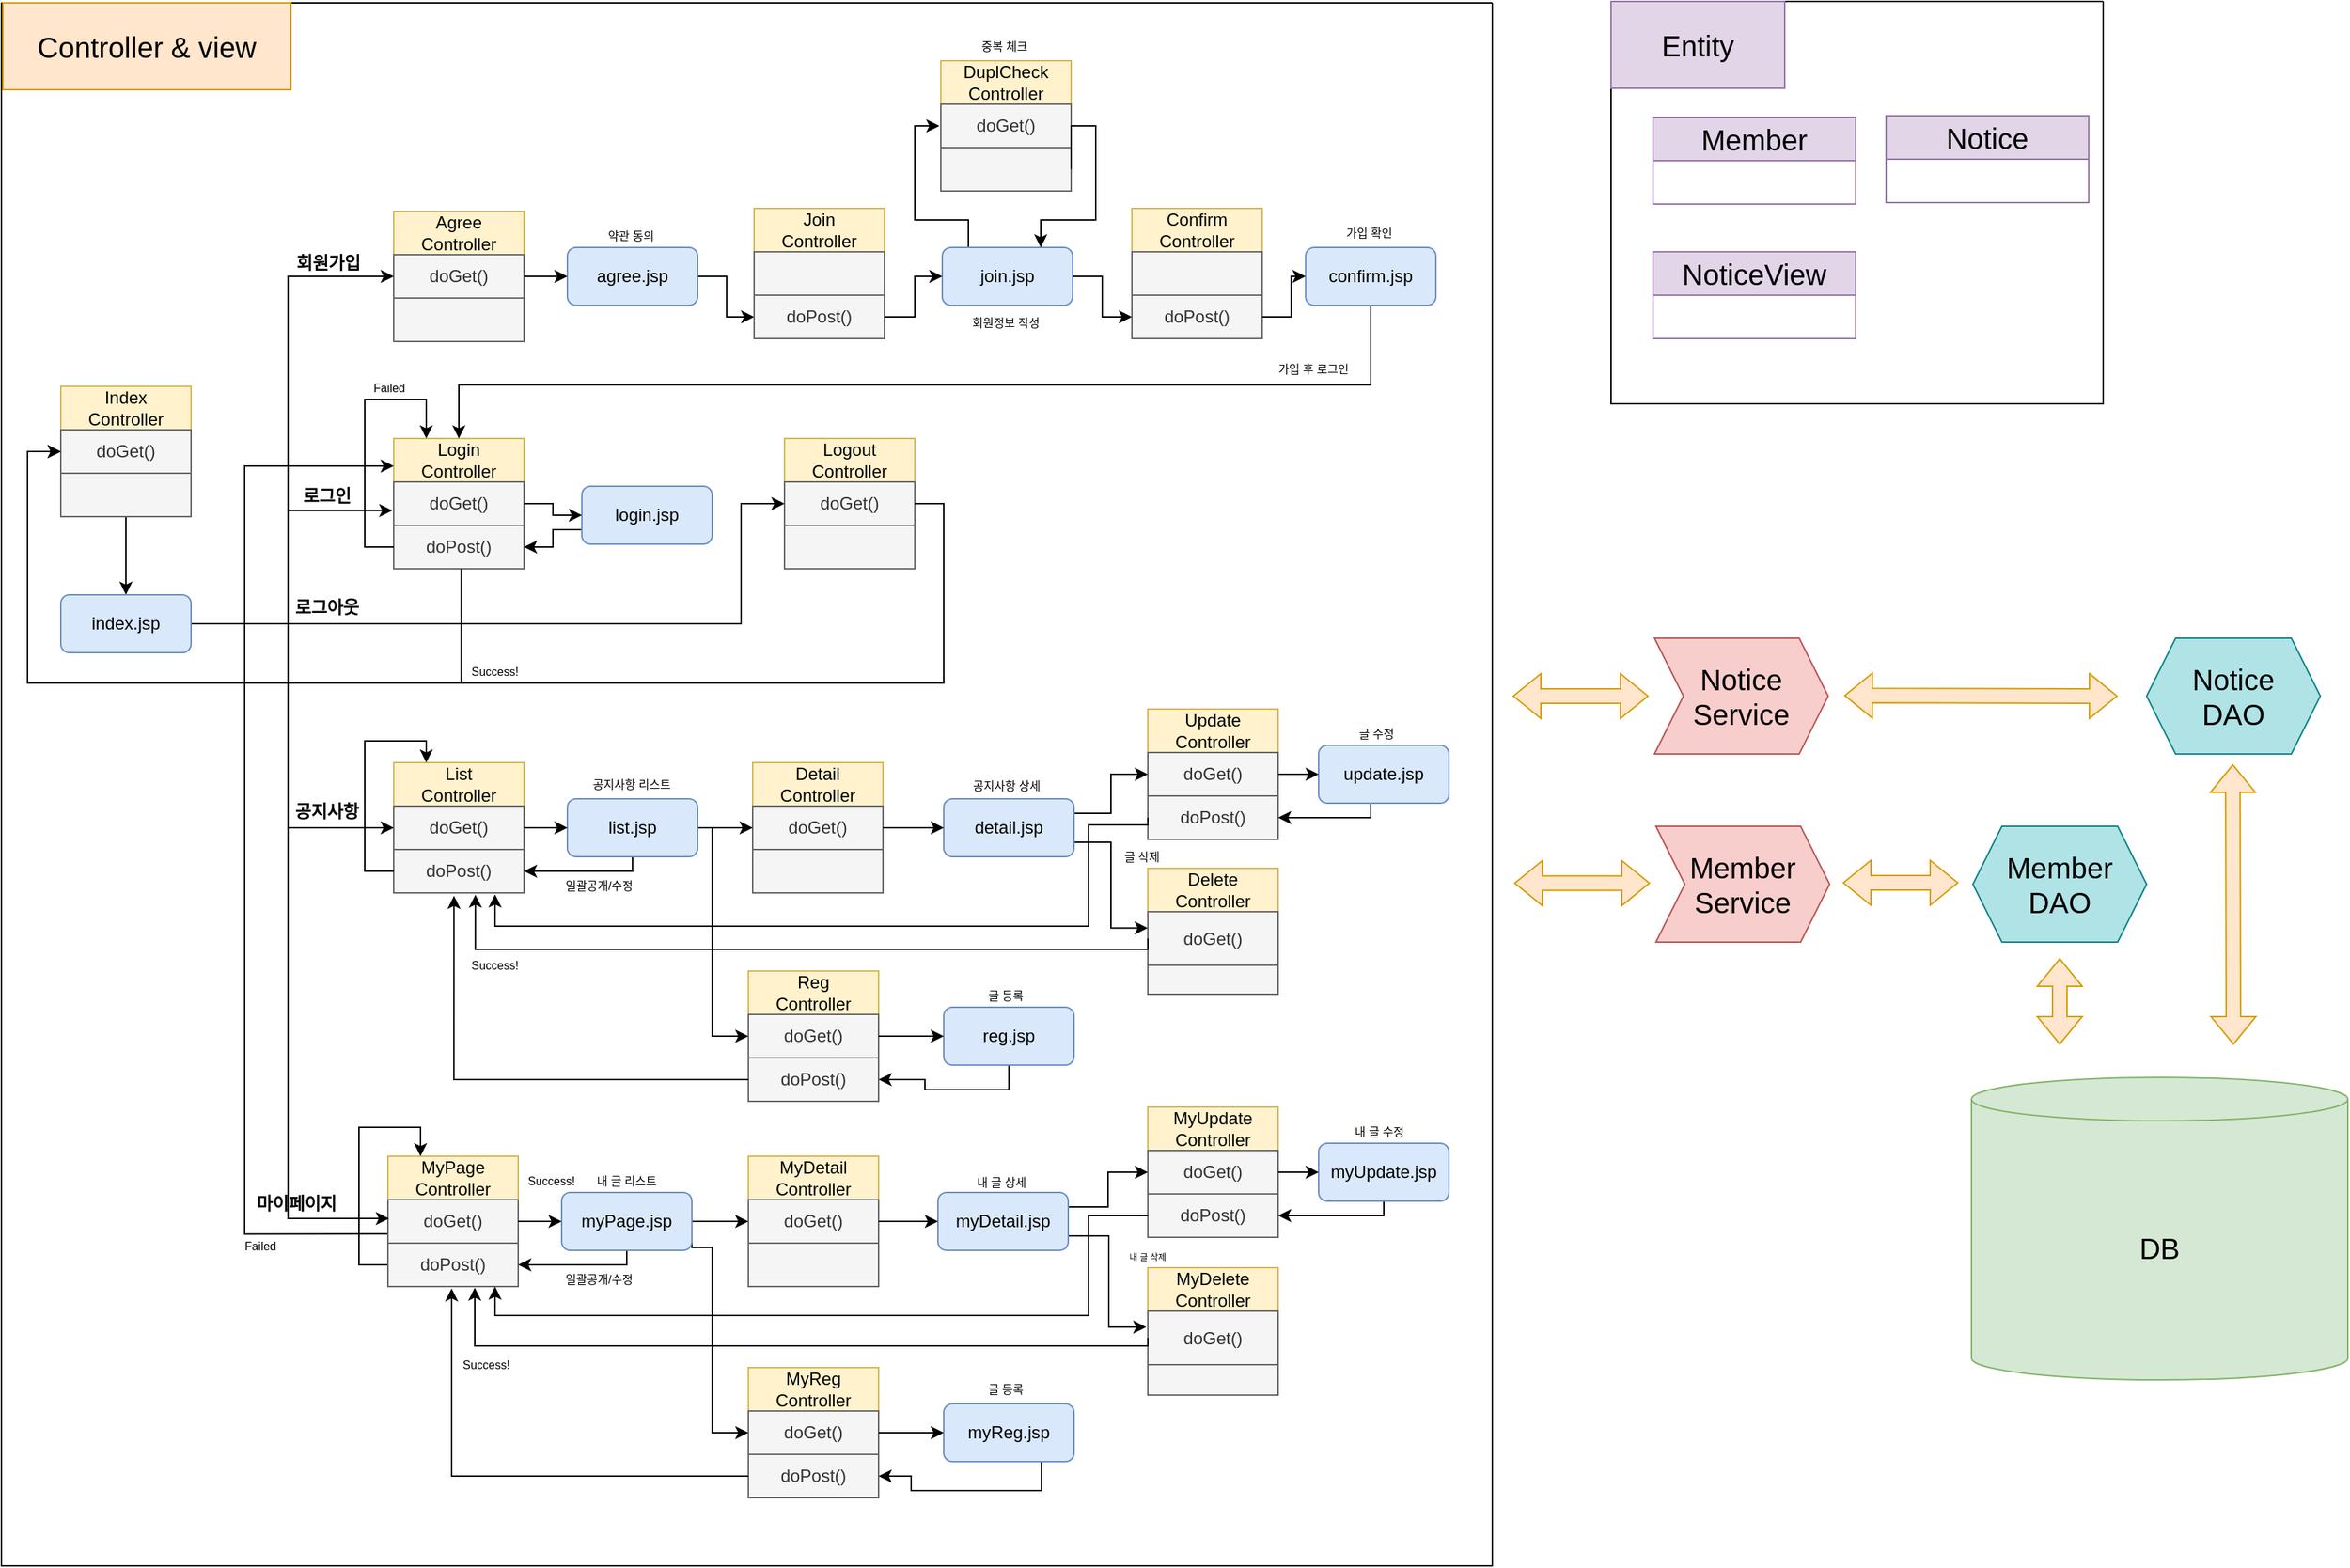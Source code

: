 <mxfile version="20.7.4" type="device"><diagram id="1aEOcYfOEnmroDNAkjgp" name="페이지-1"><mxGraphModel dx="1820" dy="966" grid="1" gridSize="10" guides="1" tooltips="1" connect="1" arrows="1" fold="1" page="1" pageScale="1" pageWidth="827" pageHeight="1169" math="0" shadow="0"><root><mxCell id="0"/><mxCell id="1" parent="0"/><mxCell id="ftBvgzYDJUqdo7RUFvXX-108" style="edgeStyle=orthogonalEdgeStyle;rounded=0;orthogonalLoop=1;jettySize=auto;html=1;exitX=1;exitY=0.5;exitDx=0;exitDy=0;entryX=0;entryY=0.5;entryDx=0;entryDy=0;" parent="1" source="ftBvgzYDJUqdo7RUFvXX-2" target="ftBvgzYDJUqdo7RUFvXX-34" edge="1"><mxGeometry relative="1" as="geometry"/></mxCell><mxCell id="ftBvgzYDJUqdo7RUFvXX-2" value="agree.jsp" style="rounded=1;whiteSpace=wrap;html=1;fillColor=#dae8fc;strokeColor=#6c8ebf;" parent="1" vertex="1"><mxGeometry x="409" y="209" width="90" height="40" as="geometry"/></mxCell><mxCell id="ftBvgzYDJUqdo7RUFvXX-3" value="List&lt;br&gt;Controller" style="swimlane;fontStyle=0;childLayout=stackLayout;horizontal=1;startSize=30;horizontalStack=0;resizeParent=1;resizeParentMax=0;resizeLast=0;collapsible=1;marginBottom=0;whiteSpace=wrap;html=1;fillColor=#fff2cc;strokeColor=#d6b656;" parent="1" vertex="1"><mxGeometry x="289" y="565" width="90" height="90" as="geometry"/></mxCell><mxCell id="ftBvgzYDJUqdo7RUFvXX-4" value="&lt;div style=&quot;&quot;&gt;&lt;span style=&quot;background-color: initial;&quot;&gt;doGet()&lt;/span&gt;&lt;/div&gt;" style="text;strokeColor=#666666;fillColor=#f5f5f5;align=center;verticalAlign=middle;spacingLeft=4;spacingRight=4;overflow=hidden;points=[[0,0.5],[1,0.5]];portConstraint=eastwest;rotatable=0;whiteSpace=wrap;html=1;fontColor=#333333;" parent="ftBvgzYDJUqdo7RUFvXX-3" vertex="1"><mxGeometry y="30" width="90" height="30" as="geometry"/></mxCell><mxCell id="ftBvgzYDJUqdo7RUFvXX-5" value="doPost()" style="text;strokeColor=#666666;fillColor=#f5f5f5;align=center;verticalAlign=middle;spacingLeft=4;spacingRight=4;overflow=hidden;points=[[0,0.5],[1,0.5]];portConstraint=eastwest;rotatable=0;whiteSpace=wrap;html=1;fontColor=#333333;" parent="ftBvgzYDJUqdo7RUFvXX-3" vertex="1"><mxGeometry y="60" width="90" height="30" as="geometry"/></mxCell><mxCell id="ftBvgzYDJUqdo7RUFvXX-126" style="edgeStyle=orthogonalEdgeStyle;rounded=0;orthogonalLoop=1;jettySize=auto;html=1;exitX=0;exitY=0.5;exitDx=0;exitDy=0;entryX=0.25;entryY=0;entryDx=0;entryDy=0;" parent="ftBvgzYDJUqdo7RUFvXX-3" source="ftBvgzYDJUqdo7RUFvXX-5" target="ftBvgzYDJUqdo7RUFvXX-3" edge="1"><mxGeometry x="0.052" y="-20" relative="1" as="geometry"><mxPoint x="-22.55" y="40" as="sourcePoint"/><mxPoint x="-0.05" y="-5" as="targetPoint"/><Array as="points"><mxPoint x="-20" y="75"/><mxPoint x="-20" y="-15"/><mxPoint x="23" y="-15"/></Array><mxPoint as="offset"/></mxGeometry></mxCell><mxCell id="ftBvgzYDJUqdo7RUFvXX-29" value="Agree&lt;br&gt;Controller" style="swimlane;fontStyle=0;childLayout=stackLayout;horizontal=1;startSize=30;horizontalStack=0;resizeParent=1;resizeParentMax=0;resizeLast=0;collapsible=1;marginBottom=0;whiteSpace=wrap;html=1;fillColor=#fff2cc;strokeColor=#d6b656;" parent="1" vertex="1"><mxGeometry x="289" y="184" width="90" height="90" as="geometry"/></mxCell><mxCell id="ftBvgzYDJUqdo7RUFvXX-30" value="&lt;div style=&quot;&quot;&gt;&lt;span style=&quot;background-color: initial;&quot;&gt;doGet()&lt;/span&gt;&lt;/div&gt;" style="text;strokeColor=#666666;fillColor=#f5f5f5;align=center;verticalAlign=middle;spacingLeft=4;spacingRight=4;overflow=hidden;points=[[0,0.5],[1,0.5]];portConstraint=eastwest;rotatable=0;whiteSpace=wrap;html=1;fontColor=#333333;" parent="ftBvgzYDJUqdo7RUFvXX-29" vertex="1"><mxGeometry y="30" width="90" height="30" as="geometry"/></mxCell><mxCell id="ftBvgzYDJUqdo7RUFvXX-31" value="" style="text;strokeColor=#666666;fillColor=#f5f5f5;align=center;verticalAlign=middle;spacingLeft=4;spacingRight=4;overflow=hidden;points=[[0,0.5],[1,0.5]];portConstraint=eastwest;rotatable=0;whiteSpace=wrap;html=1;fontColor=#333333;" parent="ftBvgzYDJUqdo7RUFvXX-29" vertex="1"><mxGeometry y="60" width="90" height="30" as="geometry"/></mxCell><mxCell id="ftBvgzYDJUqdo7RUFvXX-32" value="Join&lt;br&gt;Controller" style="swimlane;fontStyle=0;childLayout=stackLayout;horizontal=1;startSize=30;horizontalStack=0;resizeParent=1;resizeParentMax=0;resizeLast=0;collapsible=1;marginBottom=0;whiteSpace=wrap;html=1;fillColor=#fff2cc;strokeColor=#d6b656;" parent="1" vertex="1"><mxGeometry x="538" y="182" width="90" height="90" as="geometry"/></mxCell><mxCell id="ftBvgzYDJUqdo7RUFvXX-33" value="&lt;div style=&quot;&quot;&gt;&lt;br&gt;&lt;/div&gt;" style="text;strokeColor=#666666;fillColor=#f5f5f5;align=center;verticalAlign=middle;spacingLeft=4;spacingRight=4;overflow=hidden;points=[[0,0.5],[1,0.5]];portConstraint=eastwest;rotatable=0;whiteSpace=wrap;html=1;fontColor=#333333;" parent="ftBvgzYDJUqdo7RUFvXX-32" vertex="1"><mxGeometry y="30" width="90" height="30" as="geometry"/></mxCell><mxCell id="ftBvgzYDJUqdo7RUFvXX-34" value="doPost()" style="text;strokeColor=#666666;fillColor=#f5f5f5;align=center;verticalAlign=middle;spacingLeft=4;spacingRight=4;overflow=hidden;points=[[0,0.5],[1,0.5]];portConstraint=eastwest;rotatable=0;whiteSpace=wrap;html=1;fontColor=#333333;" parent="ftBvgzYDJUqdo7RUFvXX-32" vertex="1"><mxGeometry y="60" width="90" height="30" as="geometry"/></mxCell><mxCell id="ftBvgzYDJUqdo7RUFvXX-35" value="Confirm&lt;br&gt;Controller" style="swimlane;fontStyle=0;childLayout=stackLayout;horizontal=1;startSize=30;horizontalStack=0;resizeParent=1;resizeParentMax=0;resizeLast=0;collapsible=1;marginBottom=0;whiteSpace=wrap;html=1;fillColor=#fff2cc;strokeColor=#d6b656;" parent="1" vertex="1"><mxGeometry x="799" y="182" width="90" height="90" as="geometry"/></mxCell><mxCell id="ftBvgzYDJUqdo7RUFvXX-36" value="&lt;div style=&quot;&quot;&gt;&lt;br&gt;&lt;/div&gt;" style="text;strokeColor=#666666;fillColor=#f5f5f5;align=center;verticalAlign=middle;spacingLeft=4;spacingRight=4;overflow=hidden;points=[[0,0.5],[1,0.5]];portConstraint=eastwest;rotatable=0;whiteSpace=wrap;html=1;fontColor=#333333;" parent="ftBvgzYDJUqdo7RUFvXX-35" vertex="1"><mxGeometry y="30" width="90" height="30" as="geometry"/></mxCell><mxCell id="ftBvgzYDJUqdo7RUFvXX-37" value="doPost()" style="text;strokeColor=#666666;fillColor=#f5f5f5;align=center;verticalAlign=middle;spacingLeft=4;spacingRight=4;overflow=hidden;points=[[0,0.5],[1,0.5]];portConstraint=eastwest;rotatable=0;whiteSpace=wrap;html=1;fontColor=#333333;" parent="ftBvgzYDJUqdo7RUFvXX-35" vertex="1"><mxGeometry y="60" width="90" height="30" as="geometry"/></mxCell><mxCell id="ftBvgzYDJUqdo7RUFvXX-38" value="Delete&lt;br&gt;Controller" style="swimlane;fontStyle=0;childLayout=stackLayout;horizontal=1;startSize=30;horizontalStack=0;resizeParent=1;resizeParentMax=0;resizeLast=0;collapsible=1;marginBottom=0;whiteSpace=wrap;html=1;fillColor=#fff2cc;strokeColor=#d6b656;" parent="1" vertex="1"><mxGeometry x="810" y="638" width="90" height="87" as="geometry"/></mxCell><mxCell id="ftBvgzYDJUqdo7RUFvXX-39" value="&lt;div style=&quot;&quot;&gt;&lt;span style=&quot;background-color: initial;&quot;&gt;doGet()&lt;/span&gt;&lt;/div&gt;" style="text;strokeColor=#666666;fillColor=#f5f5f5;align=center;verticalAlign=middle;spacingLeft=4;spacingRight=4;overflow=hidden;points=[[0,0.5],[1,0.5]];portConstraint=eastwest;rotatable=0;whiteSpace=wrap;html=1;fontColor=#333333;" parent="ftBvgzYDJUqdo7RUFvXX-38" vertex="1"><mxGeometry y="30" width="90" height="37" as="geometry"/></mxCell><mxCell id="ftBvgzYDJUqdo7RUFvXX-40" value="" style="text;strokeColor=#666666;fillColor=#f5f5f5;align=center;verticalAlign=middle;spacingLeft=4;spacingRight=4;overflow=hidden;points=[[0,0.5],[1,0.5]];portConstraint=eastwest;rotatable=0;whiteSpace=wrap;html=1;fontColor=#333333;" parent="ftBvgzYDJUqdo7RUFvXX-38" vertex="1"><mxGeometry y="67" width="90" height="20" as="geometry"/></mxCell><mxCell id="ftBvgzYDJUqdo7RUFvXX-41" value="Detail&lt;br&gt;Controller" style="swimlane;fontStyle=0;childLayout=stackLayout;horizontal=1;startSize=30;horizontalStack=0;resizeParent=1;resizeParentMax=0;resizeLast=0;collapsible=1;marginBottom=0;whiteSpace=wrap;html=1;fillColor=#fff2cc;strokeColor=#d6b656;" parent="1" vertex="1"><mxGeometry x="537" y="565" width="90" height="90" as="geometry"/></mxCell><mxCell id="ftBvgzYDJUqdo7RUFvXX-42" value="&lt;div style=&quot;&quot;&gt;&lt;span style=&quot;background-color: initial;&quot;&gt;doGet()&lt;/span&gt;&lt;/div&gt;" style="text;strokeColor=#666666;fillColor=#f5f5f5;align=center;verticalAlign=middle;spacingLeft=4;spacingRight=4;overflow=hidden;points=[[0,0.5],[1,0.5]];portConstraint=eastwest;rotatable=0;whiteSpace=wrap;html=1;fontColor=#333333;" parent="ftBvgzYDJUqdo7RUFvXX-41" vertex="1"><mxGeometry y="30" width="90" height="30" as="geometry"/></mxCell><mxCell id="ftBvgzYDJUqdo7RUFvXX-43" value="" style="text;strokeColor=#666666;fillColor=#f5f5f5;align=center;verticalAlign=middle;spacingLeft=4;spacingRight=4;overflow=hidden;points=[[0,0.5],[1,0.5]];portConstraint=eastwest;rotatable=0;whiteSpace=wrap;html=1;fontColor=#333333;" parent="ftBvgzYDJUqdo7RUFvXX-41" vertex="1"><mxGeometry y="60" width="90" height="30" as="geometry"/></mxCell><mxCell id="ftBvgzYDJUqdo7RUFvXX-44" value="DuplCheck&lt;br&gt;Controller" style="swimlane;fontStyle=0;childLayout=stackLayout;horizontal=1;startSize=30;horizontalStack=0;resizeParent=1;resizeParentMax=0;resizeLast=0;collapsible=1;marginBottom=0;whiteSpace=wrap;html=1;fillColor=#fff2cc;strokeColor=#d6b656;" parent="1" vertex="1"><mxGeometry x="667" y="80" width="90" height="90" as="geometry"/></mxCell><mxCell id="sOx3Ow3xROhj836ITyFK-37" value="&lt;div style=&quot;&quot;&gt;&lt;span style=&quot;background-color: initial;&quot;&gt;doGet()&lt;/span&gt;&lt;/div&gt;" style="text;strokeColor=#666666;fillColor=#f5f5f5;align=center;verticalAlign=middle;spacingLeft=4;spacingRight=4;overflow=hidden;points=[[0,0.5],[1,0.5]];portConstraint=eastwest;rotatable=0;whiteSpace=wrap;html=1;fontColor=#333333;" vertex="1" parent="ftBvgzYDJUqdo7RUFvXX-44"><mxGeometry y="30" width="90" height="30" as="geometry"/></mxCell><mxCell id="ftBvgzYDJUqdo7RUFvXX-46" value="" style="text;strokeColor=#666666;fillColor=#f5f5f5;align=center;verticalAlign=middle;spacingLeft=4;spacingRight=4;overflow=hidden;points=[[0,0.5],[1,0.5]];portConstraint=eastwest;rotatable=0;whiteSpace=wrap;html=1;fontColor=#333333;" parent="ftBvgzYDJUqdo7RUFvXX-44" vertex="1"><mxGeometry y="60" width="90" height="30" as="geometry"/></mxCell><mxCell id="ftBvgzYDJUqdo7RUFvXX-104" value="" style="edgeStyle=orthogonalEdgeStyle;rounded=0;orthogonalLoop=1;jettySize=auto;html=1;" parent="1" source="ftBvgzYDJUqdo7RUFvXX-47" target="ftBvgzYDJUqdo7RUFvXX-97" edge="1"><mxGeometry relative="1" as="geometry"/></mxCell><mxCell id="ftBvgzYDJUqdo7RUFvXX-47" value="Index&lt;br&gt;Controller" style="swimlane;fontStyle=0;childLayout=stackLayout;horizontal=1;startSize=30;horizontalStack=0;resizeParent=1;resizeParentMax=0;resizeLast=0;collapsible=1;marginBottom=0;whiteSpace=wrap;html=1;fillColor=#fff2cc;strokeColor=#d6b656;" parent="1" vertex="1"><mxGeometry x="59" y="305" width="90" height="90" as="geometry"/></mxCell><mxCell id="ftBvgzYDJUqdo7RUFvXX-48" value="&lt;div style=&quot;&quot;&gt;&lt;span style=&quot;background-color: initial;&quot;&gt;doGet()&lt;/span&gt;&lt;/div&gt;" style="text;strokeColor=#666666;fillColor=#f5f5f5;align=center;verticalAlign=middle;spacingLeft=4;spacingRight=4;overflow=hidden;points=[[0,0.5],[1,0.5]];portConstraint=eastwest;rotatable=0;whiteSpace=wrap;html=1;fontColor=#333333;" parent="ftBvgzYDJUqdo7RUFvXX-47" vertex="1"><mxGeometry y="30" width="90" height="30" as="geometry"/></mxCell><mxCell id="ftBvgzYDJUqdo7RUFvXX-49" value="" style="text;strokeColor=#666666;fillColor=#f5f5f5;align=center;verticalAlign=middle;spacingLeft=4;spacingRight=4;overflow=hidden;points=[[0,0.5],[1,0.5]];portConstraint=eastwest;rotatable=0;whiteSpace=wrap;html=1;fontColor=#333333;" parent="ftBvgzYDJUqdo7RUFvXX-47" vertex="1"><mxGeometry y="60" width="90" height="30" as="geometry"/></mxCell><mxCell id="ftBvgzYDJUqdo7RUFvXX-53" value="MyDelete&lt;br&gt;Controller" style="swimlane;fontStyle=0;childLayout=stackLayout;horizontal=1;startSize=30;horizontalStack=0;resizeParent=1;resizeParentMax=0;resizeLast=0;collapsible=1;marginBottom=0;whiteSpace=wrap;html=1;fillColor=#fff2cc;strokeColor=#d6b656;" parent="1" vertex="1"><mxGeometry x="810" y="914" width="90" height="88" as="geometry"/></mxCell><mxCell id="ftBvgzYDJUqdo7RUFvXX-54" value="&lt;div style=&quot;&quot;&gt;&lt;span style=&quot;background-color: initial;&quot;&gt;doGet()&lt;/span&gt;&lt;/div&gt;" style="text;strokeColor=#666666;fillColor=#f5f5f5;align=center;verticalAlign=middle;spacingLeft=4;spacingRight=4;overflow=hidden;points=[[0,0.5],[1,0.5]];portConstraint=eastwest;rotatable=0;whiteSpace=wrap;html=1;fontColor=#333333;" parent="ftBvgzYDJUqdo7RUFvXX-53" vertex="1"><mxGeometry y="30" width="90" height="37" as="geometry"/></mxCell><mxCell id="ftBvgzYDJUqdo7RUFvXX-55" value="" style="text;strokeColor=#666666;fillColor=#f5f5f5;align=center;verticalAlign=middle;spacingLeft=4;spacingRight=4;overflow=hidden;points=[[0,0.5],[1,0.5]];portConstraint=eastwest;rotatable=0;whiteSpace=wrap;html=1;fontColor=#333333;" parent="ftBvgzYDJUqdo7RUFvXX-53" vertex="1"><mxGeometry y="67" width="90" height="21" as="geometry"/></mxCell><mxCell id="ftBvgzYDJUqdo7RUFvXX-56" value="Login&lt;br&gt;Controller" style="swimlane;fontStyle=0;childLayout=stackLayout;horizontal=1;startSize=30;horizontalStack=0;resizeParent=1;resizeParentMax=0;resizeLast=0;collapsible=1;marginBottom=0;whiteSpace=wrap;html=1;fillColor=#fff2cc;strokeColor=#d6b656;" parent="1" vertex="1"><mxGeometry x="289" y="341" width="90" height="90" as="geometry"/></mxCell><mxCell id="ftBvgzYDJUqdo7RUFvXX-57" value="&lt;div style=&quot;&quot;&gt;&lt;span style=&quot;background-color: initial;&quot;&gt;doGet()&lt;/span&gt;&lt;/div&gt;" style="text;strokeColor=#666666;fillColor=#f5f5f5;align=center;verticalAlign=middle;spacingLeft=4;spacingRight=4;overflow=hidden;points=[[0,0.5],[1,0.5]];portConstraint=eastwest;rotatable=0;whiteSpace=wrap;html=1;fontColor=#333333;" parent="ftBvgzYDJUqdo7RUFvXX-56" vertex="1"><mxGeometry y="30" width="90" height="30" as="geometry"/></mxCell><mxCell id="ftBvgzYDJUqdo7RUFvXX-58" value="doPost()" style="text;strokeColor=#666666;fillColor=#f5f5f5;align=center;verticalAlign=middle;spacingLeft=4;spacingRight=4;overflow=hidden;points=[[0,0.5],[1,0.5]];portConstraint=eastwest;rotatable=0;whiteSpace=wrap;html=1;fontColor=#333333;" parent="ftBvgzYDJUqdo7RUFvXX-56" vertex="1"><mxGeometry y="60" width="90" height="30" as="geometry"/></mxCell><mxCell id="ftBvgzYDJUqdo7RUFvXX-121" style="edgeStyle=orthogonalEdgeStyle;rounded=0;orthogonalLoop=1;jettySize=auto;html=1;exitX=1;exitY=0.5;exitDx=0;exitDy=0;" parent="ftBvgzYDJUqdo7RUFvXX-56" source="ftBvgzYDJUqdo7RUFvXX-57" target="ftBvgzYDJUqdo7RUFvXX-57" edge="1"><mxGeometry relative="1" as="geometry"/></mxCell><mxCell id="ftBvgzYDJUqdo7RUFvXX-122" style="edgeStyle=orthogonalEdgeStyle;rounded=0;orthogonalLoop=1;jettySize=auto;html=1;exitX=0;exitY=0.5;exitDx=0;exitDy=0;entryX=0.25;entryY=0;entryDx=0;entryDy=0;" parent="ftBvgzYDJUqdo7RUFvXX-56" source="ftBvgzYDJUqdo7RUFvXX-58" target="ftBvgzYDJUqdo7RUFvXX-56" edge="1"><mxGeometry x="0.42" y="429" relative="1" as="geometry"><mxPoint x="-30" y="62" as="sourcePoint"/><mxPoint x="-7.5" y="17" as="targetPoint"/><Array as="points"><mxPoint x="-20" y="75"/><mxPoint x="-20" y="-27"/><mxPoint x="23" y="-27"/></Array><mxPoint x="-380" y="229" as="offset"/></mxGeometry></mxCell><mxCell id="ftBvgzYDJUqdo7RUFvXX-59" value="Logout&lt;br&gt;Controller" style="swimlane;fontStyle=0;childLayout=stackLayout;horizontal=1;startSize=30;horizontalStack=0;resizeParent=1;resizeParentMax=0;resizeLast=0;collapsible=1;marginBottom=0;whiteSpace=wrap;html=1;fillColor=#fff2cc;strokeColor=#d6b656;" parent="1" vertex="1"><mxGeometry x="559" y="341" width="90" height="90" as="geometry"/></mxCell><mxCell id="ftBvgzYDJUqdo7RUFvXX-60" value="&lt;div style=&quot;&quot;&gt;&lt;span style=&quot;background-color: initial;&quot;&gt;doGet()&lt;/span&gt;&lt;/div&gt;" style="text;strokeColor=#666666;fillColor=#f5f5f5;align=center;verticalAlign=middle;spacingLeft=4;spacingRight=4;overflow=hidden;points=[[0,0.5],[1,0.5]];portConstraint=eastwest;rotatable=0;whiteSpace=wrap;html=1;fontColor=#333333;" parent="ftBvgzYDJUqdo7RUFvXX-59" vertex="1"><mxGeometry y="30" width="90" height="30" as="geometry"/></mxCell><mxCell id="ftBvgzYDJUqdo7RUFvXX-61" value="" style="text;strokeColor=#666666;fillColor=#f5f5f5;align=center;verticalAlign=middle;spacingLeft=4;spacingRight=4;overflow=hidden;points=[[0,0.5],[1,0.5]];portConstraint=eastwest;rotatable=0;whiteSpace=wrap;html=1;fontColor=#333333;" parent="ftBvgzYDJUqdo7RUFvXX-59" vertex="1"><mxGeometry y="60" width="90" height="30" as="geometry"/></mxCell><mxCell id="ftBvgzYDJUqdo7RUFvXX-62" value="MyDetail&lt;br style=&quot;border-color: var(--border-color);&quot;&gt;Controller" style="swimlane;fontStyle=0;childLayout=stackLayout;horizontal=1;startSize=30;horizontalStack=0;resizeParent=1;resizeParentMax=0;resizeLast=0;collapsible=1;marginBottom=0;whiteSpace=wrap;html=1;fillColor=#fff2cc;strokeColor=#d6b656;" parent="1" vertex="1"><mxGeometry x="534" y="837" width="90" height="90" as="geometry"/></mxCell><mxCell id="ftBvgzYDJUqdo7RUFvXX-63" value="&lt;div style=&quot;&quot;&gt;&lt;span style=&quot;background-color: initial;&quot;&gt;doGet()&lt;/span&gt;&lt;/div&gt;" style="text;strokeColor=#666666;fillColor=#f5f5f5;align=center;verticalAlign=middle;spacingLeft=4;spacingRight=4;overflow=hidden;points=[[0,0.5],[1,0.5]];portConstraint=eastwest;rotatable=0;whiteSpace=wrap;html=1;fontColor=#333333;" parent="ftBvgzYDJUqdo7RUFvXX-62" vertex="1"><mxGeometry y="30" width="90" height="30" as="geometry"/></mxCell><mxCell id="ftBvgzYDJUqdo7RUFvXX-64" value="" style="text;strokeColor=#666666;fillColor=#f5f5f5;align=center;verticalAlign=middle;spacingLeft=4;spacingRight=4;overflow=hidden;points=[[0,0.5],[1,0.5]];portConstraint=eastwest;rotatable=0;whiteSpace=wrap;html=1;fontColor=#333333;" parent="ftBvgzYDJUqdo7RUFvXX-62" vertex="1"><mxGeometry y="60" width="90" height="30" as="geometry"/></mxCell><mxCell id="sOx3Ow3xROhj836ITyFK-49" style="edgeStyle=orthogonalEdgeStyle;rounded=0;orthogonalLoop=1;jettySize=auto;html=1;exitX=-0.004;exitY=0.789;exitDx=0;exitDy=0;fontSize=8;exitPerimeter=0;" edge="1" parent="1" source="ftBvgzYDJUqdo7RUFvXX-66"><mxGeometry relative="1" as="geometry"><mxPoint x="289" y="360" as="targetPoint"/><Array as="points"><mxPoint x="186" y="891"/><mxPoint x="186" y="360"/></Array></mxGeometry></mxCell><mxCell id="ftBvgzYDJUqdo7RUFvXX-65" value="MyPage&lt;br&gt;Controller" style="swimlane;fontStyle=0;childLayout=stackLayout;horizontal=1;startSize=30;horizontalStack=0;resizeParent=1;resizeParentMax=0;resizeLast=0;collapsible=1;marginBottom=0;whiteSpace=wrap;html=1;fillColor=#fff2cc;strokeColor=#d6b656;" parent="1" vertex="1"><mxGeometry x="285" y="837" width="90" height="90" as="geometry"/></mxCell><mxCell id="ftBvgzYDJUqdo7RUFvXX-66" value="&lt;div style=&quot;&quot;&gt;&lt;span style=&quot;background-color: initial;&quot;&gt;doGet()&lt;/span&gt;&lt;/div&gt;" style="text;strokeColor=#666666;fillColor=#f5f5f5;align=center;verticalAlign=middle;spacingLeft=4;spacingRight=4;overflow=hidden;points=[[0,0.5],[1,0.5]];portConstraint=eastwest;rotatable=0;whiteSpace=wrap;html=1;fontColor=#333333;" parent="ftBvgzYDJUqdo7RUFvXX-65" vertex="1"><mxGeometry y="30" width="90" height="30" as="geometry"/></mxCell><mxCell id="sOx3Ow3xROhj836ITyFK-4" style="edgeStyle=orthogonalEdgeStyle;rounded=0;orthogonalLoop=1;jettySize=auto;html=1;exitX=0;exitY=0.5;exitDx=0;exitDy=0;entryX=0.25;entryY=0;entryDx=0;entryDy=0;" edge="1" parent="ftBvgzYDJUqdo7RUFvXX-65" source="ftBvgzYDJUqdo7RUFvXX-67" target="ftBvgzYDJUqdo7RUFvXX-65"><mxGeometry relative="1" as="geometry"><Array as="points"><mxPoint x="-20" y="75"/><mxPoint x="-20" y="-20"/><mxPoint x="23" y="-20"/></Array></mxGeometry></mxCell><mxCell id="ftBvgzYDJUqdo7RUFvXX-67" value="doPost()" style="text;strokeColor=#666666;fillColor=#f5f5f5;align=center;verticalAlign=middle;spacingLeft=4;spacingRight=4;overflow=hidden;points=[[0,0.5],[1,0.5]];portConstraint=eastwest;rotatable=0;whiteSpace=wrap;html=1;fontColor=#333333;" parent="ftBvgzYDJUqdo7RUFvXX-65" vertex="1"><mxGeometry y="60" width="90" height="30" as="geometry"/></mxCell><mxCell id="ftBvgzYDJUqdo7RUFvXX-68" value="MyUpdate&lt;br&gt;Controller" style="swimlane;fontStyle=0;childLayout=stackLayout;horizontal=1;startSize=30;horizontalStack=0;resizeParent=1;resizeParentMax=0;resizeLast=0;collapsible=1;marginBottom=0;whiteSpace=wrap;html=1;fillColor=#fff2cc;strokeColor=#d6b656;" parent="1" vertex="1"><mxGeometry x="810" y="803" width="90" height="90" as="geometry"/></mxCell><mxCell id="ftBvgzYDJUqdo7RUFvXX-69" value="&lt;div style=&quot;&quot;&gt;&lt;span style=&quot;background-color: initial;&quot;&gt;doGet()&lt;/span&gt;&lt;/div&gt;" style="text;strokeColor=#666666;fillColor=#f5f5f5;align=center;verticalAlign=middle;spacingLeft=4;spacingRight=4;overflow=hidden;points=[[0,0.5],[1,0.5]];portConstraint=eastwest;rotatable=0;whiteSpace=wrap;html=1;fontColor=#333333;" parent="ftBvgzYDJUqdo7RUFvXX-68" vertex="1"><mxGeometry y="30" width="90" height="30" as="geometry"/></mxCell><mxCell id="ftBvgzYDJUqdo7RUFvXX-70" value="doPost()" style="text;strokeColor=#666666;fillColor=#f5f5f5;align=center;verticalAlign=middle;spacingLeft=4;spacingRight=4;overflow=hidden;points=[[0,0.5],[1,0.5]];portConstraint=eastwest;rotatable=0;whiteSpace=wrap;html=1;fontColor=#333333;" parent="ftBvgzYDJUqdo7RUFvXX-68" vertex="1"><mxGeometry y="60" width="90" height="30" as="geometry"/></mxCell><mxCell id="ftBvgzYDJUqdo7RUFvXX-71" value="MyReg&lt;br&gt;Controller" style="swimlane;fontStyle=0;childLayout=stackLayout;horizontal=1;startSize=30;horizontalStack=0;resizeParent=1;resizeParentMax=0;resizeLast=0;collapsible=1;marginBottom=0;whiteSpace=wrap;html=1;fillColor=#fff2cc;strokeColor=#d6b656;" parent="1" vertex="1"><mxGeometry x="534" y="983" width="90" height="90" as="geometry"/></mxCell><mxCell id="ftBvgzYDJUqdo7RUFvXX-72" value="&lt;div style=&quot;&quot;&gt;&lt;span style=&quot;background-color: initial;&quot;&gt;doGet()&lt;/span&gt;&lt;/div&gt;" style="text;strokeColor=#666666;fillColor=#f5f5f5;align=center;verticalAlign=middle;spacingLeft=4;spacingRight=4;overflow=hidden;points=[[0,0.5],[1,0.5]];portConstraint=eastwest;rotatable=0;whiteSpace=wrap;html=1;fontColor=#333333;" parent="ftBvgzYDJUqdo7RUFvXX-71" vertex="1"><mxGeometry y="30" width="90" height="30" as="geometry"/></mxCell><mxCell id="ftBvgzYDJUqdo7RUFvXX-73" value="doPost()" style="text;strokeColor=#666666;fillColor=#f5f5f5;align=center;verticalAlign=middle;spacingLeft=4;spacingRight=4;overflow=hidden;points=[[0,0.5],[1,0.5]];portConstraint=eastwest;rotatable=0;whiteSpace=wrap;html=1;fontColor=#333333;" parent="ftBvgzYDJUqdo7RUFvXX-71" vertex="1"><mxGeometry y="60" width="90" height="30" as="geometry"/></mxCell><mxCell id="ftBvgzYDJUqdo7RUFvXX-76" value="Reg&lt;br&gt;Controller" style="swimlane;fontStyle=0;childLayout=stackLayout;horizontal=1;startSize=30;horizontalStack=0;resizeParent=1;resizeParentMax=0;resizeLast=0;collapsible=1;marginBottom=0;whiteSpace=wrap;html=1;fillColor=#fff2cc;strokeColor=#d6b656;" parent="1" vertex="1"><mxGeometry x="534" y="709" width="90" height="90" as="geometry"/></mxCell><mxCell id="ftBvgzYDJUqdo7RUFvXX-77" value="&lt;div style=&quot;&quot;&gt;&lt;span style=&quot;background-color: initial;&quot;&gt;doGet()&lt;/span&gt;&lt;/div&gt;" style="text;strokeColor=#666666;fillColor=#f5f5f5;align=center;verticalAlign=middle;spacingLeft=4;spacingRight=4;overflow=hidden;points=[[0,0.5],[1,0.5]];portConstraint=eastwest;rotatable=0;whiteSpace=wrap;html=1;fontColor=#333333;" parent="ftBvgzYDJUqdo7RUFvXX-76" vertex="1"><mxGeometry y="30" width="90" height="30" as="geometry"/></mxCell><mxCell id="ftBvgzYDJUqdo7RUFvXX-78" value="doPost()" style="text;strokeColor=#666666;fillColor=#f5f5f5;align=center;verticalAlign=middle;spacingLeft=4;spacingRight=4;overflow=hidden;points=[[0,0.5],[1,0.5]];portConstraint=eastwest;rotatable=0;whiteSpace=wrap;html=1;fontColor=#333333;" parent="ftBvgzYDJUqdo7RUFvXX-76" vertex="1"><mxGeometry y="60" width="90" height="30" as="geometry"/></mxCell><mxCell id="ftBvgzYDJUqdo7RUFvXX-79" value="Update&lt;br&gt;Controller" style="swimlane;fontStyle=0;childLayout=stackLayout;horizontal=1;startSize=30;horizontalStack=0;resizeParent=1;resizeParentMax=0;resizeLast=0;collapsible=1;marginBottom=0;whiteSpace=wrap;html=1;fillColor=#fff2cc;strokeColor=#d6b656;" parent="1" vertex="1"><mxGeometry x="810" y="528" width="90" height="90" as="geometry"/></mxCell><mxCell id="ftBvgzYDJUqdo7RUFvXX-80" value="&lt;div style=&quot;&quot;&gt;&lt;span style=&quot;background-color: initial;&quot;&gt;doGet()&lt;/span&gt;&lt;/div&gt;" style="text;strokeColor=#666666;fillColor=#f5f5f5;align=center;verticalAlign=middle;spacingLeft=4;spacingRight=4;overflow=hidden;points=[[0,0.5],[1,0.5]];portConstraint=eastwest;rotatable=0;whiteSpace=wrap;html=1;fontColor=#333333;" parent="ftBvgzYDJUqdo7RUFvXX-79" vertex="1"><mxGeometry y="30" width="90" height="30" as="geometry"/></mxCell><mxCell id="ftBvgzYDJUqdo7RUFvXX-81" value="doPost()" style="text;strokeColor=#666666;fillColor=#f5f5f5;align=center;verticalAlign=middle;spacingLeft=4;spacingRight=4;overflow=hidden;points=[[0,0.5],[1,0.5]];portConstraint=eastwest;rotatable=0;whiteSpace=wrap;html=1;fontColor=#333333;" parent="ftBvgzYDJUqdo7RUFvXX-79" vertex="1"><mxGeometry y="60" width="90" height="30" as="geometry"/></mxCell><mxCell id="ftBvgzYDJUqdo7RUFvXX-117" style="edgeStyle=orthogonalEdgeStyle;rounded=0;orthogonalLoop=1;jettySize=auto;html=1;exitX=0.5;exitY=1;exitDx=0;exitDy=0;" parent="1" source="ftBvgzYDJUqdo7RUFvXX-86" target="ftBvgzYDJUqdo7RUFvXX-56" edge="1"><mxGeometry relative="1" as="geometry"><Array as="points"><mxPoint x="964" y="304"/><mxPoint x="334" y="304"/></Array></mxGeometry></mxCell><mxCell id="ftBvgzYDJUqdo7RUFvXX-86" value="confirm.jsp" style="rounded=1;whiteSpace=wrap;html=1;fillColor=#dae8fc;strokeColor=#6c8ebf;" parent="1" vertex="1"><mxGeometry x="919" y="209" width="90" height="40" as="geometry"/></mxCell><mxCell id="ftBvgzYDJUqdo7RUFvXX-113" style="edgeStyle=orthogonalEdgeStyle;rounded=0;orthogonalLoop=1;jettySize=auto;html=1;exitX=0.25;exitY=0;exitDx=0;exitDy=0;" parent="1" source="ftBvgzYDJUqdo7RUFvXX-87" edge="1"><mxGeometry relative="1" as="geometry"><Array as="points"><mxPoint x="686" y="209"/><mxPoint x="686" y="190"/><mxPoint x="649" y="190"/><mxPoint x="649" y="125"/></Array><mxPoint x="666" y="125" as="targetPoint"/></mxGeometry></mxCell><mxCell id="ftBvgzYDJUqdo7RUFvXX-115" style="edgeStyle=orthogonalEdgeStyle;rounded=0;orthogonalLoop=1;jettySize=auto;html=1;exitX=1;exitY=0.5;exitDx=0;exitDy=0;entryX=0;entryY=0.5;entryDx=0;entryDy=0;" parent="1" source="ftBvgzYDJUqdo7RUFvXX-87" target="ftBvgzYDJUqdo7RUFvXX-37" edge="1"><mxGeometry relative="1" as="geometry"/></mxCell><mxCell id="ftBvgzYDJUqdo7RUFvXX-87" value="join.jsp" style="rounded=1;whiteSpace=wrap;html=1;fillColor=#dae8fc;strokeColor=#6c8ebf;" parent="1" vertex="1"><mxGeometry x="668" y="209" width="90" height="40" as="geometry"/></mxCell><mxCell id="ftBvgzYDJUqdo7RUFvXX-123" style="edgeStyle=orthogonalEdgeStyle;rounded=0;orthogonalLoop=1;jettySize=auto;html=1;entryX=0;entryY=0.5;entryDx=0;entryDy=0;exitX=0.519;exitY=1.004;exitDx=0;exitDy=0;exitPerimeter=0;" parent="1" source="ftBvgzYDJUqdo7RUFvXX-58" target="ftBvgzYDJUqdo7RUFvXX-48" edge="1"><mxGeometry relative="1" as="geometry"><mxPoint x="489" y="434" as="sourcePoint"/><Array as="points"><mxPoint x="336" y="510"/><mxPoint x="36" y="510"/><mxPoint x="36" y="350"/></Array></mxGeometry></mxCell><mxCell id="sOx3Ow3xROhj836ITyFK-33" style="edgeStyle=orthogonalEdgeStyle;rounded=0;orthogonalLoop=1;jettySize=auto;html=1;exitX=0;exitY=0.75;exitDx=0;exitDy=0;entryX=1;entryY=0.5;entryDx=0;entryDy=0;fontSize=8;" edge="1" parent="1" source="ftBvgzYDJUqdo7RUFvXX-88" target="ftBvgzYDJUqdo7RUFvXX-58"><mxGeometry relative="1" as="geometry"/></mxCell><mxCell id="ftBvgzYDJUqdo7RUFvXX-88" value="login.jsp" style="rounded=1;whiteSpace=wrap;html=1;fillColor=#dae8fc;strokeColor=#6c8ebf;" parent="1" vertex="1"><mxGeometry x="419" y="374" width="90" height="40" as="geometry"/></mxCell><mxCell id="sOx3Ow3xROhj836ITyFK-21" style="edgeStyle=orthogonalEdgeStyle;rounded=0;orthogonalLoop=1;jettySize=auto;html=1;exitX=1;exitY=0.25;exitDx=0;exitDy=0;entryX=0;entryY=0.5;entryDx=0;entryDy=0;" edge="1" parent="1" source="ftBvgzYDJUqdo7RUFvXX-89" target="ftBvgzYDJUqdo7RUFvXX-69"><mxGeometry relative="1" as="geometry"/></mxCell><mxCell id="sOx3Ow3xROhj836ITyFK-24" style="edgeStyle=orthogonalEdgeStyle;rounded=0;orthogonalLoop=1;jettySize=auto;html=1;exitX=1;exitY=0.75;exitDx=0;exitDy=0;entryX=-0.012;entryY=0.286;entryDx=0;entryDy=0;entryPerimeter=0;" edge="1" parent="1" source="ftBvgzYDJUqdo7RUFvXX-89" target="ftBvgzYDJUqdo7RUFvXX-54"><mxGeometry relative="1" as="geometry"><Array as="points"><mxPoint x="783" y="892"/><mxPoint x="783" y="955"/><mxPoint x="809" y="955"/></Array></mxGeometry></mxCell><mxCell id="ftBvgzYDJUqdo7RUFvXX-89" value="myDetail.jsp" style="rounded=1;whiteSpace=wrap;html=1;fillColor=#dae8fc;strokeColor=#6c8ebf;" parent="1" vertex="1"><mxGeometry x="665" y="862" width="90" height="40" as="geometry"/></mxCell><mxCell id="sOx3Ow3xROhj836ITyFK-3" style="edgeStyle=orthogonalEdgeStyle;rounded=0;orthogonalLoop=1;jettySize=auto;html=1;exitX=0.5;exitY=1;exitDx=0;exitDy=0;entryX=1;entryY=0.5;entryDx=0;entryDy=0;startArrow=none;" edge="1" parent="1" source="ftBvgzYDJUqdo7RUFvXX-90" target="ftBvgzYDJUqdo7RUFvXX-67"><mxGeometry relative="1" as="geometry"><Array as="points"><mxPoint x="450" y="912"/></Array></mxGeometry></mxCell><mxCell id="sOx3Ow3xROhj836ITyFK-5" style="edgeStyle=orthogonalEdgeStyle;rounded=0;orthogonalLoop=1;jettySize=auto;html=1;exitX=1;exitY=0.5;exitDx=0;exitDy=0;entryX=0;entryY=0.5;entryDx=0;entryDy=0;" edge="1" parent="1" source="ftBvgzYDJUqdo7RUFvXX-90" target="ftBvgzYDJUqdo7RUFvXX-63"><mxGeometry relative="1" as="geometry"/></mxCell><mxCell id="sOx3Ow3xROhj836ITyFK-7" style="edgeStyle=orthogonalEdgeStyle;rounded=0;orthogonalLoop=1;jettySize=auto;html=1;exitX=1;exitY=0.5;exitDx=0;exitDy=0;entryX=0;entryY=0.5;entryDx=0;entryDy=0;" edge="1" parent="1" source="ftBvgzYDJUqdo7RUFvXX-90" target="ftBvgzYDJUqdo7RUFvXX-72"><mxGeometry relative="1" as="geometry"><Array as="points"><mxPoint x="509" y="900"/><mxPoint x="509" y="1028"/></Array></mxGeometry></mxCell><mxCell id="ftBvgzYDJUqdo7RUFvXX-90" value="myPage.jsp" style="rounded=1;whiteSpace=wrap;html=1;fillColor=#dae8fc;strokeColor=#6c8ebf;" parent="1" vertex="1"><mxGeometry x="405" y="862" width="90" height="40" as="geometry"/></mxCell><mxCell id="sOx3Ow3xROhj836ITyFK-10" style="edgeStyle=orthogonalEdgeStyle;rounded=0;orthogonalLoop=1;jettySize=auto;html=1;exitX=0.75;exitY=1;exitDx=0;exitDy=0;entryX=1;entryY=0.5;entryDx=0;entryDy=0;" edge="1" parent="1" source="ftBvgzYDJUqdo7RUFvXX-91" target="ftBvgzYDJUqdo7RUFvXX-73"><mxGeometry relative="1" as="geometry"/></mxCell><mxCell id="ftBvgzYDJUqdo7RUFvXX-91" value="myReg.jsp" style="rounded=1;whiteSpace=wrap;html=1;fillColor=#dae8fc;strokeColor=#6c8ebf;" parent="1" vertex="1"><mxGeometry x="669" y="1008" width="90" height="40" as="geometry"/></mxCell><mxCell id="sOx3Ow3xROhj836ITyFK-23" style="edgeStyle=orthogonalEdgeStyle;rounded=0;orthogonalLoop=1;jettySize=auto;html=1;exitX=0.5;exitY=1;exitDx=0;exitDy=0;entryX=1;entryY=0.5;entryDx=0;entryDy=0;" edge="1" parent="1" source="ftBvgzYDJUqdo7RUFvXX-92" target="ftBvgzYDJUqdo7RUFvXX-70"><mxGeometry relative="1" as="geometry"><Array as="points"><mxPoint x="973" y="878"/></Array></mxGeometry></mxCell><mxCell id="ftBvgzYDJUqdo7RUFvXX-92" value="myUpdate.jsp" style="rounded=1;whiteSpace=wrap;html=1;fillColor=#dae8fc;strokeColor=#6c8ebf;" parent="1" vertex="1"><mxGeometry x="928" y="828" width="90" height="40" as="geometry"/></mxCell><mxCell id="sOx3Ow3xROhj836ITyFK-11" style="edgeStyle=orthogonalEdgeStyle;rounded=0;orthogonalLoop=1;jettySize=auto;html=1;exitX=1;exitY=0.25;exitDx=0;exitDy=0;entryX=0;entryY=0.5;entryDx=0;entryDy=0;" edge="1" parent="1" source="ftBvgzYDJUqdo7RUFvXX-93" target="ftBvgzYDJUqdo7RUFvXX-80"><mxGeometry relative="1" as="geometry"/></mxCell><mxCell id="sOx3Ow3xROhj836ITyFK-19" style="edgeStyle=orthogonalEdgeStyle;rounded=0;orthogonalLoop=1;jettySize=auto;html=1;exitX=1;exitY=0.75;exitDx=0;exitDy=0;entryX=-0.001;entryY=0.304;entryDx=0;entryDy=0;entryPerimeter=0;" edge="1" parent="1" source="ftBvgzYDJUqdo7RUFvXX-93" target="ftBvgzYDJUqdo7RUFvXX-39"><mxGeometry relative="1" as="geometry"/></mxCell><mxCell id="ftBvgzYDJUqdo7RUFvXX-93" value="detail.jsp" style="rounded=1;whiteSpace=wrap;html=1;fillColor=#dae8fc;strokeColor=#6c8ebf;" parent="1" vertex="1"><mxGeometry x="669" y="590" width="90" height="40" as="geometry"/></mxCell><mxCell id="ftBvgzYDJUqdo7RUFvXX-128" style="edgeStyle=orthogonalEdgeStyle;rounded=0;orthogonalLoop=1;jettySize=auto;html=1;exitX=0.5;exitY=1;exitDx=0;exitDy=0;entryX=1;entryY=0.5;entryDx=0;entryDy=0;" parent="1" source="ftBvgzYDJUqdo7RUFvXX-94" target="ftBvgzYDJUqdo7RUFvXX-5" edge="1"><mxGeometry relative="1" as="geometry"><Array as="points"><mxPoint x="454" y="640"/></Array></mxGeometry></mxCell><mxCell id="ftBvgzYDJUqdo7RUFvXX-131" style="edgeStyle=orthogonalEdgeStyle;rounded=0;orthogonalLoop=1;jettySize=auto;html=1;exitX=1;exitY=0.5;exitDx=0;exitDy=0;entryX=0;entryY=0.5;entryDx=0;entryDy=0;" parent="1" source="ftBvgzYDJUqdo7RUFvXX-94" target="ftBvgzYDJUqdo7RUFvXX-42" edge="1"><mxGeometry relative="1" as="geometry"/></mxCell><mxCell id="ftBvgzYDJUqdo7RUFvXX-132" style="edgeStyle=orthogonalEdgeStyle;rounded=0;orthogonalLoop=1;jettySize=auto;html=1;exitX=1;exitY=0.5;exitDx=0;exitDy=0;entryX=0;entryY=0.5;entryDx=0;entryDy=0;" parent="1" source="ftBvgzYDJUqdo7RUFvXX-94" target="ftBvgzYDJUqdo7RUFvXX-77" edge="1"><mxGeometry x="-0.285" y="-10" relative="1" as="geometry"><Array as="points"><mxPoint x="509" y="610"/><mxPoint x="509" y="754"/></Array><mxPoint as="offset"/><mxPoint x="389" y="754" as="targetPoint"/></mxGeometry></mxCell><mxCell id="ftBvgzYDJUqdo7RUFvXX-94" value="list.jsp" style="rounded=1;whiteSpace=wrap;html=1;fillColor=#dae8fc;strokeColor=#6c8ebf;" parent="1" vertex="1"><mxGeometry x="409" y="590" width="90" height="40" as="geometry"/></mxCell><mxCell id="ftBvgzYDJUqdo7RUFvXX-135" style="edgeStyle=orthogonalEdgeStyle;rounded=0;orthogonalLoop=1;jettySize=auto;html=1;exitX=0.5;exitY=1;exitDx=0;exitDy=0;entryX=1;entryY=0.5;entryDx=0;entryDy=0;" parent="1" source="ftBvgzYDJUqdo7RUFvXX-95" target="ftBvgzYDJUqdo7RUFvXX-78" edge="1"><mxGeometry relative="1" as="geometry"><mxPoint x="646" y="791" as="targetPoint"/><Array as="points"><mxPoint x="714" y="791"/><mxPoint x="656" y="791"/><mxPoint x="656" y="784"/></Array></mxGeometry></mxCell><mxCell id="ftBvgzYDJUqdo7RUFvXX-95" value="reg.jsp" style="rounded=1;whiteSpace=wrap;html=1;fillColor=#dae8fc;strokeColor=#6c8ebf;" parent="1" vertex="1"><mxGeometry x="669" y="734" width="90" height="40" as="geometry"/></mxCell><mxCell id="sOx3Ow3xROhj836ITyFK-13" style="edgeStyle=orthogonalEdgeStyle;rounded=0;orthogonalLoop=1;jettySize=auto;html=1;exitX=0.5;exitY=1;exitDx=0;exitDy=0;entryX=1;entryY=0.5;entryDx=0;entryDy=0;" edge="1" parent="1" source="ftBvgzYDJUqdo7RUFvXX-96" target="ftBvgzYDJUqdo7RUFvXX-81"><mxGeometry relative="1" as="geometry"><Array as="points"><mxPoint x="964" y="603"/></Array></mxGeometry></mxCell><mxCell id="ftBvgzYDJUqdo7RUFvXX-96" value="update.jsp" style="rounded=1;whiteSpace=wrap;html=1;fillColor=#dae8fc;strokeColor=#6c8ebf;" parent="1" vertex="1"><mxGeometry x="928" y="553" width="90" height="40" as="geometry"/></mxCell><mxCell id="ftBvgzYDJUqdo7RUFvXX-105" style="edgeStyle=orthogonalEdgeStyle;rounded=0;orthogonalLoop=1;jettySize=auto;html=1;exitX=1;exitY=0.5;exitDx=0;exitDy=0;entryX=0;entryY=0.5;entryDx=0;entryDy=0;" parent="1" source="ftBvgzYDJUqdo7RUFvXX-97" target="ftBvgzYDJUqdo7RUFvXX-30" edge="1"><mxGeometry relative="1" as="geometry"><Array as="points"><mxPoint x="216" y="469"/><mxPoint x="216" y="229"/></Array></mxGeometry></mxCell><mxCell id="ftBvgzYDJUqdo7RUFvXX-106" style="edgeStyle=orthogonalEdgeStyle;rounded=0;orthogonalLoop=1;jettySize=auto;html=1;exitX=1;exitY=0.5;exitDx=0;exitDy=0;entryX=-0.011;entryY=0.66;entryDx=0;entryDy=0;entryPerimeter=0;" parent="1" source="ftBvgzYDJUqdo7RUFvXX-97" target="ftBvgzYDJUqdo7RUFvXX-57" edge="1"><mxGeometry x="-0.18" y="-7" relative="1" as="geometry"><Array as="points"><mxPoint x="216" y="469"/><mxPoint x="216" y="391"/></Array><mxPoint as="offset"/></mxGeometry></mxCell><mxCell id="ftBvgzYDJUqdo7RUFvXX-125" style="edgeStyle=orthogonalEdgeStyle;rounded=0;orthogonalLoop=1;jettySize=auto;html=1;exitX=1;exitY=0.5;exitDx=0;exitDy=0;entryX=0;entryY=0.5;entryDx=0;entryDy=0;" parent="1" source="ftBvgzYDJUqdo7RUFvXX-97" target="ftBvgzYDJUqdo7RUFvXX-4" edge="1"><mxGeometry relative="1" as="geometry"><Array as="points"><mxPoint x="216" y="469"/><mxPoint x="216" y="610"/></Array></mxGeometry></mxCell><mxCell id="ftBvgzYDJUqdo7RUFvXX-137" style="edgeStyle=orthogonalEdgeStyle;rounded=0;orthogonalLoop=1;jettySize=auto;html=1;exitX=1;exitY=0.5;exitDx=0;exitDy=0;entryX=0.008;entryY=0.449;entryDx=0;entryDy=0;entryPerimeter=0;" parent="1" source="ftBvgzYDJUqdo7RUFvXX-97" target="ftBvgzYDJUqdo7RUFvXX-66" edge="1"><mxGeometry relative="1" as="geometry"><Array as="points"><mxPoint x="216" y="469"/><mxPoint x="216" y="880"/><mxPoint x="286" y="880"/></Array></mxGeometry></mxCell><mxCell id="sOx3Ow3xROhj836ITyFK-1" style="edgeStyle=orthogonalEdgeStyle;rounded=0;orthogonalLoop=1;jettySize=auto;html=1;exitX=1;exitY=0.5;exitDx=0;exitDy=0;entryX=0;entryY=0.5;entryDx=0;entryDy=0;" edge="1" parent="1" source="ftBvgzYDJUqdo7RUFvXX-97" target="ftBvgzYDJUqdo7RUFvXX-60"><mxGeometry x="0.878" y="-42" relative="1" as="geometry"><Array as="points"><mxPoint x="529" y="469"/><mxPoint x="529" y="386"/></Array><mxPoint as="offset"/></mxGeometry></mxCell><mxCell id="ftBvgzYDJUqdo7RUFvXX-97" value="index.jsp" style="rounded=1;whiteSpace=wrap;html=1;fillColor=#dae8fc;strokeColor=#6c8ebf;" parent="1" vertex="1"><mxGeometry x="59" y="449" width="90" height="40" as="geometry"/></mxCell><mxCell id="ftBvgzYDJUqdo7RUFvXX-111" style="edgeStyle=orthogonalEdgeStyle;rounded=0;orthogonalLoop=1;jettySize=auto;html=1;exitX=1;exitY=0.5;exitDx=0;exitDy=0;entryX=0;entryY=0.5;entryDx=0;entryDy=0;" parent="1" source="ftBvgzYDJUqdo7RUFvXX-30" target="ftBvgzYDJUqdo7RUFvXX-2" edge="1"><mxGeometry relative="1" as="geometry"/></mxCell><mxCell id="ftBvgzYDJUqdo7RUFvXX-112" style="edgeStyle=orthogonalEdgeStyle;rounded=0;orthogonalLoop=1;jettySize=auto;html=1;exitX=1;exitY=0.5;exitDx=0;exitDy=0;entryX=0;entryY=0.5;entryDx=0;entryDy=0;" parent="1" source="ftBvgzYDJUqdo7RUFvXX-34" target="ftBvgzYDJUqdo7RUFvXX-87" edge="1"><mxGeometry x="0.434" y="10" relative="1" as="geometry"><Array as="points"><mxPoint x="649" y="257"/><mxPoint x="649" y="229"/></Array><mxPoint as="offset"/></mxGeometry></mxCell><mxCell id="ftBvgzYDJUqdo7RUFvXX-114" style="edgeStyle=orthogonalEdgeStyle;rounded=0;orthogonalLoop=1;jettySize=auto;html=1;exitX=1;exitY=0.5;exitDx=0;exitDy=0;" parent="1" edge="1"><mxGeometry relative="1" as="geometry"><Array as="points"><mxPoint x="774" y="125"/><mxPoint x="774" y="190"/><mxPoint x="736" y="190"/></Array><mxPoint x="757" y="155.0" as="sourcePoint"/><mxPoint x="736" y="209" as="targetPoint"/></mxGeometry></mxCell><mxCell id="ftBvgzYDJUqdo7RUFvXX-116" style="edgeStyle=orthogonalEdgeStyle;rounded=0;orthogonalLoop=1;jettySize=auto;html=1;exitX=1;exitY=0.5;exitDx=0;exitDy=0;entryX=0;entryY=0.5;entryDx=0;entryDy=0;" parent="1" source="ftBvgzYDJUqdo7RUFvXX-37" target="ftBvgzYDJUqdo7RUFvXX-86" edge="1"><mxGeometry relative="1" as="geometry"/></mxCell><mxCell id="ftBvgzYDJUqdo7RUFvXX-120" style="edgeStyle=orthogonalEdgeStyle;rounded=0;orthogonalLoop=1;jettySize=auto;html=1;exitX=1;exitY=0.5;exitDx=0;exitDy=0;entryX=0;entryY=0.5;entryDx=0;entryDy=0;" parent="1" source="ftBvgzYDJUqdo7RUFvXX-57" target="ftBvgzYDJUqdo7RUFvXX-88" edge="1"><mxGeometry relative="1" as="geometry"/></mxCell><mxCell id="ftBvgzYDJUqdo7RUFvXX-127" style="edgeStyle=orthogonalEdgeStyle;rounded=0;orthogonalLoop=1;jettySize=auto;html=1;exitX=1;exitY=0.5;exitDx=0;exitDy=0;entryX=0;entryY=0.5;entryDx=0;entryDy=0;" parent="1" source="ftBvgzYDJUqdo7RUFvXX-4" target="ftBvgzYDJUqdo7RUFvXX-94" edge="1"><mxGeometry relative="1" as="geometry"/></mxCell><mxCell id="ftBvgzYDJUqdo7RUFvXX-133" style="edgeStyle=orthogonalEdgeStyle;rounded=0;orthogonalLoop=1;jettySize=auto;html=1;exitX=1;exitY=0.5;exitDx=0;exitDy=0;entryX=0;entryY=0.5;entryDx=0;entryDy=0;" parent="1" source="ftBvgzYDJUqdo7RUFvXX-42" target="ftBvgzYDJUqdo7RUFvXX-93" edge="1"><mxGeometry relative="1" as="geometry"/></mxCell><mxCell id="ftBvgzYDJUqdo7RUFvXX-134" style="edgeStyle=orthogonalEdgeStyle;rounded=0;orthogonalLoop=1;jettySize=auto;html=1;exitX=1;exitY=0.5;exitDx=0;exitDy=0;entryX=0;entryY=0.5;entryDx=0;entryDy=0;" parent="1" source="ftBvgzYDJUqdo7RUFvXX-77" target="ftBvgzYDJUqdo7RUFvXX-95" edge="1"><mxGeometry relative="1" as="geometry"/></mxCell><mxCell id="ftBvgzYDJUqdo7RUFvXX-136" style="edgeStyle=orthogonalEdgeStyle;rounded=0;orthogonalLoop=1;jettySize=auto;html=1;exitX=0;exitY=0.5;exitDx=0;exitDy=0;entryX=0.496;entryY=1.067;entryDx=0;entryDy=0;entryPerimeter=0;" parent="1" edge="1"><mxGeometry relative="1" as="geometry"><mxPoint x="330.64" y="657.01" as="targetPoint"/><Array as="points"><mxPoint x="534" y="784"/><mxPoint x="331" y="784"/></Array><mxPoint x="531" y="784" as="sourcePoint"/></mxGeometry></mxCell><mxCell id="ftBvgzYDJUqdo7RUFvXX-138" style="edgeStyle=orthogonalEdgeStyle;rounded=0;orthogonalLoop=1;jettySize=auto;html=1;exitX=1;exitY=0.5;exitDx=0;exitDy=0;" parent="1" source="ftBvgzYDJUqdo7RUFvXX-66" target="ftBvgzYDJUqdo7RUFvXX-90" edge="1"><mxGeometry relative="1" as="geometry"/></mxCell><mxCell id="sOx3Ow3xROhj836ITyFK-2" style="edgeStyle=orthogonalEdgeStyle;rounded=0;orthogonalLoop=1;jettySize=auto;html=1;exitX=1;exitY=0.5;exitDx=0;exitDy=0;entryX=0;entryY=0.5;entryDx=0;entryDy=0;" edge="1" parent="1" source="ftBvgzYDJUqdo7RUFvXX-60" target="ftBvgzYDJUqdo7RUFvXX-48"><mxGeometry relative="1" as="geometry"><Array as="points"><mxPoint x="669" y="386"/><mxPoint x="669" y="510"/><mxPoint x="36" y="510"/><mxPoint x="36" y="350"/></Array></mxGeometry></mxCell><mxCell id="sOx3Ow3xROhj836ITyFK-6" style="edgeStyle=orthogonalEdgeStyle;rounded=0;orthogonalLoop=1;jettySize=auto;html=1;exitX=1;exitY=0.5;exitDx=0;exitDy=0;entryX=0;entryY=0.5;entryDx=0;entryDy=0;" edge="1" parent="1" source="ftBvgzYDJUqdo7RUFvXX-63" target="ftBvgzYDJUqdo7RUFvXX-89"><mxGeometry relative="1" as="geometry"/></mxCell><mxCell id="sOx3Ow3xROhj836ITyFK-8" style="edgeStyle=orthogonalEdgeStyle;rounded=0;orthogonalLoop=1;jettySize=auto;html=1;exitX=0;exitY=0.5;exitDx=0;exitDy=0;entryX=0.482;entryY=1.04;entryDx=0;entryDy=0;entryPerimeter=0;" edge="1" parent="1" source="ftBvgzYDJUqdo7RUFvXX-73" target="ftBvgzYDJUqdo7RUFvXX-67"><mxGeometry x="1.0" y="107" relative="1" as="geometry"><Array as="points"><mxPoint x="329" y="1058"/><mxPoint x="329" y="928"/></Array><mxPoint as="offset"/></mxGeometry></mxCell><mxCell id="sOx3Ow3xROhj836ITyFK-9" style="edgeStyle=orthogonalEdgeStyle;rounded=0;orthogonalLoop=1;jettySize=auto;html=1;exitX=1;exitY=0.5;exitDx=0;exitDy=0;entryX=0;entryY=0.5;entryDx=0;entryDy=0;" edge="1" parent="1" source="ftBvgzYDJUqdo7RUFvXX-72" target="ftBvgzYDJUqdo7RUFvXX-91"><mxGeometry relative="1" as="geometry"/></mxCell><mxCell id="sOx3Ow3xROhj836ITyFK-12" style="edgeStyle=orthogonalEdgeStyle;rounded=0;orthogonalLoop=1;jettySize=auto;html=1;exitX=1;exitY=0.5;exitDx=0;exitDy=0;entryX=0;entryY=0.5;entryDx=0;entryDy=0;" edge="1" parent="1" source="ftBvgzYDJUqdo7RUFvXX-80" target="ftBvgzYDJUqdo7RUFvXX-96"><mxGeometry relative="1" as="geometry"/></mxCell><mxCell id="sOx3Ow3xROhj836ITyFK-16" style="edgeStyle=orthogonalEdgeStyle;rounded=0;orthogonalLoop=1;jettySize=auto;html=1;exitX=0;exitY=0.5;exitDx=0;exitDy=0;entryX=0.627;entryY=1.04;entryDx=0;entryDy=0;entryPerimeter=0;" edge="1" parent="1" source="ftBvgzYDJUqdo7RUFvXX-39" target="ftBvgzYDJUqdo7RUFvXX-5"><mxGeometry relative="1" as="geometry"><Array as="points"><mxPoint x="810" y="694"/><mxPoint x="345" y="694"/></Array></mxGeometry></mxCell><mxCell id="sOx3Ow3xROhj836ITyFK-20" style="edgeStyle=orthogonalEdgeStyle;rounded=0;orthogonalLoop=1;jettySize=auto;html=1;exitX=0;exitY=0.5;exitDx=0;exitDy=0;" edge="1" parent="1" source="ftBvgzYDJUqdo7RUFvXX-81"><mxGeometry relative="1" as="geometry"><mxPoint x="359" y="656" as="targetPoint"/><Array as="points"><mxPoint x="810" y="608"/><mxPoint x="769" y="608"/><mxPoint x="769" y="678"/><mxPoint x="359" y="678"/><mxPoint x="359" y="656"/></Array></mxGeometry></mxCell><mxCell id="sOx3Ow3xROhj836ITyFK-22" style="edgeStyle=orthogonalEdgeStyle;rounded=0;orthogonalLoop=1;jettySize=auto;html=1;exitX=1;exitY=0.5;exitDx=0;exitDy=0;entryX=0;entryY=0.5;entryDx=0;entryDy=0;" edge="1" parent="1" source="ftBvgzYDJUqdo7RUFvXX-69" target="ftBvgzYDJUqdo7RUFvXX-92"><mxGeometry relative="1" as="geometry"/></mxCell><mxCell id="sOx3Ow3xROhj836ITyFK-25" style="edgeStyle=orthogonalEdgeStyle;rounded=0;orthogonalLoop=1;jettySize=auto;html=1;exitX=0;exitY=0.5;exitDx=0;exitDy=0;entryX=0.665;entryY=1.024;entryDx=0;entryDy=0;entryPerimeter=0;" edge="1" parent="1" source="ftBvgzYDJUqdo7RUFvXX-54" target="ftBvgzYDJUqdo7RUFvXX-67"><mxGeometry relative="1" as="geometry"><mxPoint x="349" y="928" as="targetPoint"/><Array as="points"><mxPoint x="810" y="968"/><mxPoint x="345" y="968"/><mxPoint x="345" y="928"/></Array></mxGeometry></mxCell><mxCell id="sOx3Ow3xROhj836ITyFK-26" style="edgeStyle=orthogonalEdgeStyle;rounded=0;orthogonalLoop=1;jettySize=auto;html=1;exitX=0;exitY=0.5;exitDx=0;exitDy=0;" edge="1" parent="1" source="ftBvgzYDJUqdo7RUFvXX-70"><mxGeometry relative="1" as="geometry"><mxPoint x="359" y="927" as="targetPoint"/><Array as="points"><mxPoint x="769" y="878"/><mxPoint x="769" y="947"/><mxPoint x="359" y="947"/><mxPoint x="359" y="927"/></Array></mxGeometry></mxCell><mxCell id="sOx3Ow3xROhj836ITyFK-27" value="&lt;b&gt;회원가입&lt;/b&gt;" style="text;html=1;strokeColor=none;fillColor=none;align=center;verticalAlign=middle;whiteSpace=wrap;rounded=0;" vertex="1" parent="1"><mxGeometry x="214" y="205" width="60" height="30" as="geometry"/></mxCell><mxCell id="sOx3Ow3xROhj836ITyFK-28" value="&lt;b&gt;로그인&lt;/b&gt;" style="text;html=1;strokeColor=none;fillColor=none;align=center;verticalAlign=middle;whiteSpace=wrap;rounded=0;" vertex="1" parent="1"><mxGeometry x="213" y="366" width="60" height="30" as="geometry"/></mxCell><mxCell id="sOx3Ow3xROhj836ITyFK-29" value="&lt;b&gt;로그아웃&lt;/b&gt;" style="text;html=1;strokeColor=none;fillColor=none;align=center;verticalAlign=middle;whiteSpace=wrap;rounded=0;" vertex="1" parent="1"><mxGeometry x="213" y="443" width="60" height="30" as="geometry"/></mxCell><mxCell id="sOx3Ow3xROhj836ITyFK-30" value="&lt;b&gt;공지사항&lt;/b&gt;" style="text;html=1;strokeColor=none;fillColor=none;align=center;verticalAlign=middle;whiteSpace=wrap;rounded=0;" vertex="1" parent="1"><mxGeometry x="213" y="584" width="60" height="30" as="geometry"/></mxCell><mxCell id="sOx3Ow3xROhj836ITyFK-31" value="&lt;b&gt;마이페이지&lt;/b&gt;" style="text;html=1;strokeColor=none;fillColor=none;align=center;verticalAlign=middle;whiteSpace=wrap;rounded=0;" vertex="1" parent="1"><mxGeometry x="187" y="855" width="70" height="30" as="geometry"/></mxCell><mxCell id="sOx3Ow3xROhj836ITyFK-34" value="&lt;span style=&quot;font-family: noto, notojp, notokr, Helvetica, &amp;quot;Microsoft YaHei&amp;quot;, &amp;quot;Apple SD Gothic Neo&amp;quot;, &amp;quot;Malgun Gothic&amp;quot;, &amp;quot;맑은 고딕&amp;quot;, Dotum, 돋움, sans-serif; text-align: start; background-color: rgb(253, 253, 253);&quot;&gt;&lt;font style=&quot;font-size: 8px;&quot;&gt;Success!&lt;/font&gt;&lt;/span&gt;" style="text;html=1;strokeColor=none;fillColor=none;align=center;verticalAlign=middle;whiteSpace=wrap;rounded=0;fontSize=8;" vertex="1" parent="1"><mxGeometry x="329" y="487" width="60" height="30" as="geometry"/></mxCell><mxCell id="sOx3Ow3xROhj836ITyFK-35" value="&lt;font style=&quot;&quot;&gt;&lt;span style=&quot;font-family: noto, notojp, notokr, Helvetica, &amp;quot;Microsoft YaHei&amp;quot;, &amp;quot;Apple SD Gothic Neo&amp;quot;, &amp;quot;Malgun Gothic&amp;quot;, &amp;quot;맑은 고딕&amp;quot;, Dotum, 돋움, sans-serif; text-align: start; background-color: rgb(253, 253, 253);&quot;&gt;&lt;font style=&quot;font-size: 8px;&quot;&gt;Failed&lt;/font&gt;&lt;/span&gt;&lt;br&gt;&lt;/font&gt;" style="text;html=1;strokeColor=none;fillColor=none;align=center;verticalAlign=middle;whiteSpace=wrap;rounded=0;fontSize=8;" vertex="1" parent="1"><mxGeometry x="256" y="291" width="60" height="30" as="geometry"/></mxCell><mxCell id="sOx3Ow3xROhj836ITyFK-36" value="약관 동의" style="text;html=1;strokeColor=none;fillColor=none;align=center;verticalAlign=middle;whiteSpace=wrap;rounded=0;fontSize=8;" vertex="1" parent="1"><mxGeometry x="423" y="186" width="60" height="30" as="geometry"/></mxCell><mxCell id="sOx3Ow3xROhj836ITyFK-38" value="중복 체크" style="text;html=1;strokeColor=none;fillColor=none;align=center;verticalAlign=middle;whiteSpace=wrap;rounded=0;fontSize=8;" vertex="1" parent="1"><mxGeometry x="681" y="55" width="60" height="30" as="geometry"/></mxCell><mxCell id="sOx3Ow3xROhj836ITyFK-39" value="회원정보 작성" style="text;html=1;strokeColor=none;fillColor=none;align=center;verticalAlign=middle;whiteSpace=wrap;rounded=0;fontSize=8;" vertex="1" parent="1"><mxGeometry x="676" y="246" width="72" height="30" as="geometry"/></mxCell><mxCell id="sOx3Ow3xROhj836ITyFK-40" value="가입 후 로그인" style="text;html=1;strokeColor=none;fillColor=none;align=center;verticalAlign=middle;whiteSpace=wrap;rounded=0;fontSize=8;" vertex="1" parent="1"><mxGeometry x="883" y="278" width="83" height="30" as="geometry"/></mxCell><mxCell id="sOx3Ow3xROhj836ITyFK-41" value="가입 확인" style="text;html=1;strokeColor=none;fillColor=none;align=center;verticalAlign=middle;whiteSpace=wrap;rounded=0;fontSize=8;" vertex="1" parent="1"><mxGeometry x="933" y="184" width="60" height="30" as="geometry"/></mxCell><mxCell id="sOx3Ow3xROhj836ITyFK-42" value="일괄공개/수정" style="text;html=1;strokeColor=none;fillColor=none;align=center;verticalAlign=middle;whiteSpace=wrap;rounded=0;fontSize=8;" vertex="1" parent="1"><mxGeometry x="396" y="635" width="70" height="30" as="geometry"/></mxCell><mxCell id="sOx3Ow3xROhj836ITyFK-43" value="공지사항 리스트" style="text;html=1;strokeColor=none;fillColor=none;align=center;verticalAlign=middle;whiteSpace=wrap;rounded=0;fontSize=8;" vertex="1" parent="1"><mxGeometry x="414.5" y="565" width="77" height="30" as="geometry"/></mxCell><mxCell id="sOx3Ow3xROhj836ITyFK-44" value="공지사항 상세" style="text;html=1;strokeColor=none;fillColor=none;align=center;verticalAlign=middle;whiteSpace=wrap;rounded=0;fontSize=8;" vertex="1" parent="1"><mxGeometry x="672" y="566" width="81" height="30" as="geometry"/></mxCell><mxCell id="sOx3Ow3xROhj836ITyFK-45" value="글 등록" style="text;html=1;strokeColor=none;fillColor=none;align=center;verticalAlign=middle;whiteSpace=wrap;rounded=0;fontSize=8;" vertex="1" parent="1"><mxGeometry x="682" y="711" width="60" height="30" as="geometry"/></mxCell><mxCell id="sOx3Ow3xROhj836ITyFK-46" value="&lt;span style=&quot;font-family: noto, notojp, notokr, Helvetica, &amp;quot;Microsoft YaHei&amp;quot;, &amp;quot;Apple SD Gothic Neo&amp;quot;, &amp;quot;Malgun Gothic&amp;quot;, &amp;quot;맑은 고딕&amp;quot;, Dotum, 돋움, sans-serif; text-align: start; background-color: rgb(253, 253, 253);&quot;&gt;Success!&lt;/span&gt;" style="text;html=1;strokeColor=none;fillColor=none;align=center;verticalAlign=middle;whiteSpace=wrap;rounded=0;fontSize=8;" vertex="1" parent="1"><mxGeometry x="329" y="690" width="60" height="30" as="geometry"/></mxCell><mxCell id="sOx3Ow3xROhj836ITyFK-47" value="글 삭제" style="text;html=1;strokeColor=none;fillColor=none;align=center;verticalAlign=middle;whiteSpace=wrap;rounded=0;fontSize=8;" vertex="1" parent="1"><mxGeometry x="776" y="615" width="60" height="30" as="geometry"/></mxCell><mxCell id="sOx3Ow3xROhj836ITyFK-48" value="글 수정" style="text;html=1;strokeColor=none;fillColor=none;align=center;verticalAlign=middle;whiteSpace=wrap;rounded=0;fontSize=8;" vertex="1" parent="1"><mxGeometry x="938" y="530" width="60" height="30" as="geometry"/></mxCell><mxCell id="sOx3Ow3xROhj836ITyFK-50" value="&lt;span style=&quot;font-family: noto, notojp, notokr, Helvetica, &amp;quot;Microsoft YaHei&amp;quot;, &amp;quot;Apple SD Gothic Neo&amp;quot;, &amp;quot;Malgun Gothic&amp;quot;, &amp;quot;맑은 고딕&amp;quot;, Dotum, 돋움, sans-serif; text-align: start; background-color: rgb(253, 253, 253);&quot;&gt;Failed&lt;/span&gt;" style="text;html=1;strokeColor=none;fillColor=none;align=center;verticalAlign=middle;whiteSpace=wrap;rounded=0;fontSize=8;" vertex="1" parent="1"><mxGeometry x="167" y="884" width="60" height="30" as="geometry"/></mxCell><mxCell id="sOx3Ow3xROhj836ITyFK-51" value="일괄공개/수정" style="text;html=1;strokeColor=none;fillColor=none;align=center;verticalAlign=middle;whiteSpace=wrap;rounded=0;fontSize=8;" vertex="1" parent="1"><mxGeometry x="396" y="907" width="70" height="30" as="geometry"/></mxCell><mxCell id="sOx3Ow3xROhj836ITyFK-53" value="&lt;div style=&quot;text-align: start;&quot;&gt;&lt;span style=&quot;font-family: noto, notojp, notokr, Helvetica, &amp;quot;Microsoft YaHei&amp;quot;, &amp;quot;Apple SD Gothic Neo&amp;quot;, &amp;quot;Malgun Gothic&amp;quot;, &amp;quot;맑은 고딕&amp;quot;, Dotum, 돋움, sans-serif; background-color: rgb(253, 253, 253);&quot;&gt;Success!&lt;/span&gt;&lt;br&gt;&lt;/div&gt;" style="text;html=1;strokeColor=none;fillColor=none;align=center;verticalAlign=middle;whiteSpace=wrap;rounded=0;fontSize=8;" vertex="1" parent="1"><mxGeometry x="368" y="839" width="60" height="30" as="geometry"/></mxCell><mxCell id="sOx3Ow3xROhj836ITyFK-54" value="&lt;span style=&quot;font-size: 8px;&quot;&gt;내 글 리스트&lt;/span&gt;" style="text;html=1;strokeColor=none;fillColor=none;align=center;verticalAlign=middle;whiteSpace=wrap;rounded=0;fontSize=6;rotation=0;" vertex="1" parent="1"><mxGeometry x="416" y="839" width="68" height="30" as="geometry"/></mxCell><mxCell id="sOx3Ow3xROhj836ITyFK-55" value="&lt;span style=&quot;font-family: noto, notojp, notokr, Helvetica, &amp;quot;Microsoft YaHei&amp;quot;, &amp;quot;Apple SD Gothic Neo&amp;quot;, &amp;quot;Malgun Gothic&amp;quot;, &amp;quot;맑은 고딕&amp;quot;, Dotum, 돋움, sans-serif; font-size: 8px; text-align: start; background-color: rgb(253, 253, 253);&quot;&gt;Success!&lt;/span&gt;" style="text;html=1;strokeColor=none;fillColor=none;align=center;verticalAlign=middle;whiteSpace=wrap;rounded=0;fontSize=6;" vertex="1" parent="1"><mxGeometry x="323" y="966" width="60" height="30" as="geometry"/></mxCell><mxCell id="sOx3Ow3xROhj836ITyFK-56" value="&lt;span style=&quot;font-size: 8px;&quot;&gt;내 글 상세&lt;/span&gt;" style="text;html=1;strokeColor=none;fillColor=none;align=center;verticalAlign=middle;whiteSpace=wrap;rounded=0;fontSize=6;" vertex="1" parent="1"><mxGeometry x="679" y="840" width="60" height="30" as="geometry"/></mxCell><mxCell id="sOx3Ow3xROhj836ITyFK-58" value="&lt;span style=&quot;font-size: 8px;&quot;&gt;글 등록&lt;/span&gt;" style="text;html=1;strokeColor=none;fillColor=none;align=center;verticalAlign=middle;whiteSpace=wrap;rounded=0;fontSize=6;" vertex="1" parent="1"><mxGeometry x="682" y="983" width="60" height="30" as="geometry"/></mxCell><mxCell id="sOx3Ow3xROhj836ITyFK-60" value="내 글 삭제" style="text;html=1;strokeColor=none;fillColor=none;align=center;verticalAlign=middle;whiteSpace=wrap;rounded=0;fontSize=6;" vertex="1" parent="1"><mxGeometry x="780" y="892" width="60" height="30" as="geometry"/></mxCell><mxCell id="sOx3Ow3xROhj836ITyFK-61" value="&lt;span style=&quot;font-size: 8px;&quot;&gt;내 글 수정&lt;/span&gt;" style="text;html=1;strokeColor=none;fillColor=none;align=center;verticalAlign=middle;whiteSpace=wrap;rounded=0;fontSize=6;" vertex="1" parent="1"><mxGeometry x="940" y="805" width="60" height="30" as="geometry"/></mxCell><mxCell id="sOx3Ow3xROhj836ITyFK-63" value="" style="swimlane;startSize=0;fontSize=6;" vertex="1" parent="1"><mxGeometry x="18" y="40" width="1030" height="1080" as="geometry"/></mxCell><mxCell id="sOx3Ow3xROhj836ITyFK-64" value="&lt;font style=&quot;font-size: 20px;&quot;&gt;Controller &amp;amp; view&lt;/font&gt;" style="rounded=0;whiteSpace=wrap;html=1;fontSize=6;fillColor=#ffe6cc;strokeColor=#d79b00;" vertex="1" parent="sOx3Ow3xROhj836ITyFK-63"><mxGeometry x="1" width="199" height="60" as="geometry"/></mxCell><mxCell id="sOx3Ow3xROhj836ITyFK-65" value="DB" style="shape=cylinder3;whiteSpace=wrap;html=1;boundedLbl=1;backgroundOutline=1;size=15;fontSize=20;fillColor=#d5e8d4;strokeColor=#82b366;" vertex="1" parent="1"><mxGeometry x="1379" y="782.5" width="260" height="209" as="geometry"/></mxCell><mxCell id="sOx3Ow3xROhj836ITyFK-67" value="" style="swimlane;startSize=0;fontSize=20;" vertex="1" parent="1"><mxGeometry x="1130" y="39" width="340" height="278" as="geometry"/></mxCell><mxCell id="sOx3Ow3xROhj836ITyFK-68" value="Entity" style="rounded=0;whiteSpace=wrap;html=1;fontSize=20;fillColor=#e1d5e7;strokeColor=#9673a6;" vertex="1" parent="sOx3Ow3xROhj836ITyFK-67"><mxGeometry width="120" height="60" as="geometry"/></mxCell><mxCell id="sOx3Ow3xROhj836ITyFK-74" value="NoticeView" style="swimlane;fontStyle=0;childLayout=stackLayout;horizontal=1;startSize=30;horizontalStack=0;resizeParent=1;resizeParentMax=0;resizeLast=0;collapsible=1;marginBottom=0;whiteSpace=wrap;html=1;fontSize=20;fillColor=#e1d5e7;strokeColor=#9673a6;" vertex="1" parent="sOx3Ow3xROhj836ITyFK-67"><mxGeometry x="29" y="173" width="140" height="60" as="geometry"/></mxCell><mxCell id="sOx3Ow3xROhj836ITyFK-75" value="Notice" style="swimlane;fontStyle=0;childLayout=stackLayout;horizontal=1;startSize=30;horizontalStack=0;resizeParent=1;resizeParentMax=0;resizeLast=0;collapsible=1;marginBottom=0;whiteSpace=wrap;html=1;fontSize=20;fillColor=#e1d5e7;strokeColor=#9673a6;" vertex="1" parent="sOx3Ow3xROhj836ITyFK-67"><mxGeometry x="190" y="79" width="140" height="60" as="geometry"/></mxCell><mxCell id="sOx3Ow3xROhj836ITyFK-70" value="Member" style="swimlane;fontStyle=0;childLayout=stackLayout;horizontal=1;startSize=30;horizontalStack=0;resizeParent=1;resizeParentMax=0;resizeLast=0;collapsible=1;marginBottom=0;whiteSpace=wrap;html=1;fontSize=20;fillColor=#e1d5e7;strokeColor=#9673a6;" vertex="1" parent="1"><mxGeometry x="1159" y="119" width="140" height="60" as="geometry"/></mxCell><mxCell id="sOx3Ow3xROhj836ITyFK-77" value="" style="shape=flexArrow;endArrow=classic;startArrow=classic;html=1;rounded=0;fontSize=20;fillColor=#ffe6cc;strokeColor=#d79b00;" edge="1" parent="1"><mxGeometry width="100" height="100" relative="1" as="geometry"><mxPoint x="1062" y="519" as="sourcePoint"/><mxPoint x="1156" y="519" as="targetPoint"/></mxGeometry></mxCell><mxCell id="sOx3Ow3xROhj836ITyFK-78" value="" style="shape=flexArrow;endArrow=classic;startArrow=classic;html=1;rounded=0;fontSize=20;fillColor=#ffe6cc;strokeColor=#d79b00;" edge="1" parent="1"><mxGeometry width="100" height="100" relative="1" as="geometry"><mxPoint x="1063" y="648.29" as="sourcePoint"/><mxPoint x="1157" y="648.29" as="targetPoint"/></mxGeometry></mxCell><mxCell id="sOx3Ow3xROhj836ITyFK-79" value="Notice&lt;br&gt;Service" style="shape=step;perimeter=stepPerimeter;whiteSpace=wrap;html=1;fixedSize=1;fontSize=20;fillColor=#f8cecc;strokeColor=#b85450;" vertex="1" parent="1"><mxGeometry x="1160" y="479" width="120" height="80" as="geometry"/></mxCell><mxCell id="sOx3Ow3xROhj836ITyFK-80" value="Member&lt;br&gt;Service" style="shape=step;perimeter=stepPerimeter;whiteSpace=wrap;html=1;fixedSize=1;fontSize=20;fillColor=#f8cecc;strokeColor=#b85450;" vertex="1" parent="1"><mxGeometry x="1161" y="609" width="120" height="80" as="geometry"/></mxCell><mxCell id="sOx3Ow3xROhj836ITyFK-81" value="" style="shape=flexArrow;endArrow=classic;startArrow=classic;html=1;rounded=0;fontSize=20;fillColor=#ffe6cc;strokeColor=#d79b00;" edge="1" parent="1"><mxGeometry width="100" height="100" relative="1" as="geometry"><mxPoint x="1291" y="518.6" as="sourcePoint"/><mxPoint x="1480" y="519" as="targetPoint"/></mxGeometry></mxCell><mxCell id="sOx3Ow3xROhj836ITyFK-82" value="Notice&lt;br&gt;DAO" style="shape=hexagon;perimeter=hexagonPerimeter2;whiteSpace=wrap;html=1;fixedSize=1;fontSize=20;fillColor=#b0e3e6;strokeColor=#0e8088;" vertex="1" parent="1"><mxGeometry x="1500" y="479" width="120" height="80" as="geometry"/></mxCell><mxCell id="sOx3Ow3xROhj836ITyFK-83" value="" style="shape=flexArrow;endArrow=classic;startArrow=classic;html=1;rounded=0;fontSize=20;fillColor=#ffe6cc;strokeColor=#d79b00;" edge="1" parent="1"><mxGeometry width="100" height="100" relative="1" as="geometry"><mxPoint x="1290" y="648" as="sourcePoint"/><mxPoint x="1370" y="648" as="targetPoint"/></mxGeometry></mxCell><mxCell id="sOx3Ow3xROhj836ITyFK-85" value="Member&lt;br&gt;DAO" style="shape=hexagon;perimeter=hexagonPerimeter2;whiteSpace=wrap;html=1;fixedSize=1;fontSize=20;fillColor=#b0e3e6;strokeColor=#0e8088;" vertex="1" parent="1"><mxGeometry x="1380" y="609" width="120" height="80" as="geometry"/></mxCell><mxCell id="sOx3Ow3xROhj836ITyFK-87" value="" style="shape=flexArrow;endArrow=classic;startArrow=classic;html=1;rounded=0;fontSize=20;fillColor=#ffe6cc;strokeColor=#d79b00;" edge="1" parent="1"><mxGeometry width="100" height="100" relative="1" as="geometry"><mxPoint x="1440" y="700" as="sourcePoint"/><mxPoint x="1440" y="760" as="targetPoint"/></mxGeometry></mxCell><mxCell id="sOx3Ow3xROhj836ITyFK-88" value="" style="shape=flexArrow;endArrow=classic;startArrow=classic;html=1;rounded=0;fontSize=20;fillColor=#ffe6cc;strokeColor=#d79b00;" edge="1" parent="1"><mxGeometry width="100" height="100" relative="1" as="geometry"><mxPoint x="1559.55" y="566" as="sourcePoint"/><mxPoint x="1560" y="760" as="targetPoint"/></mxGeometry></mxCell></root></mxGraphModel></diagram></mxfile>